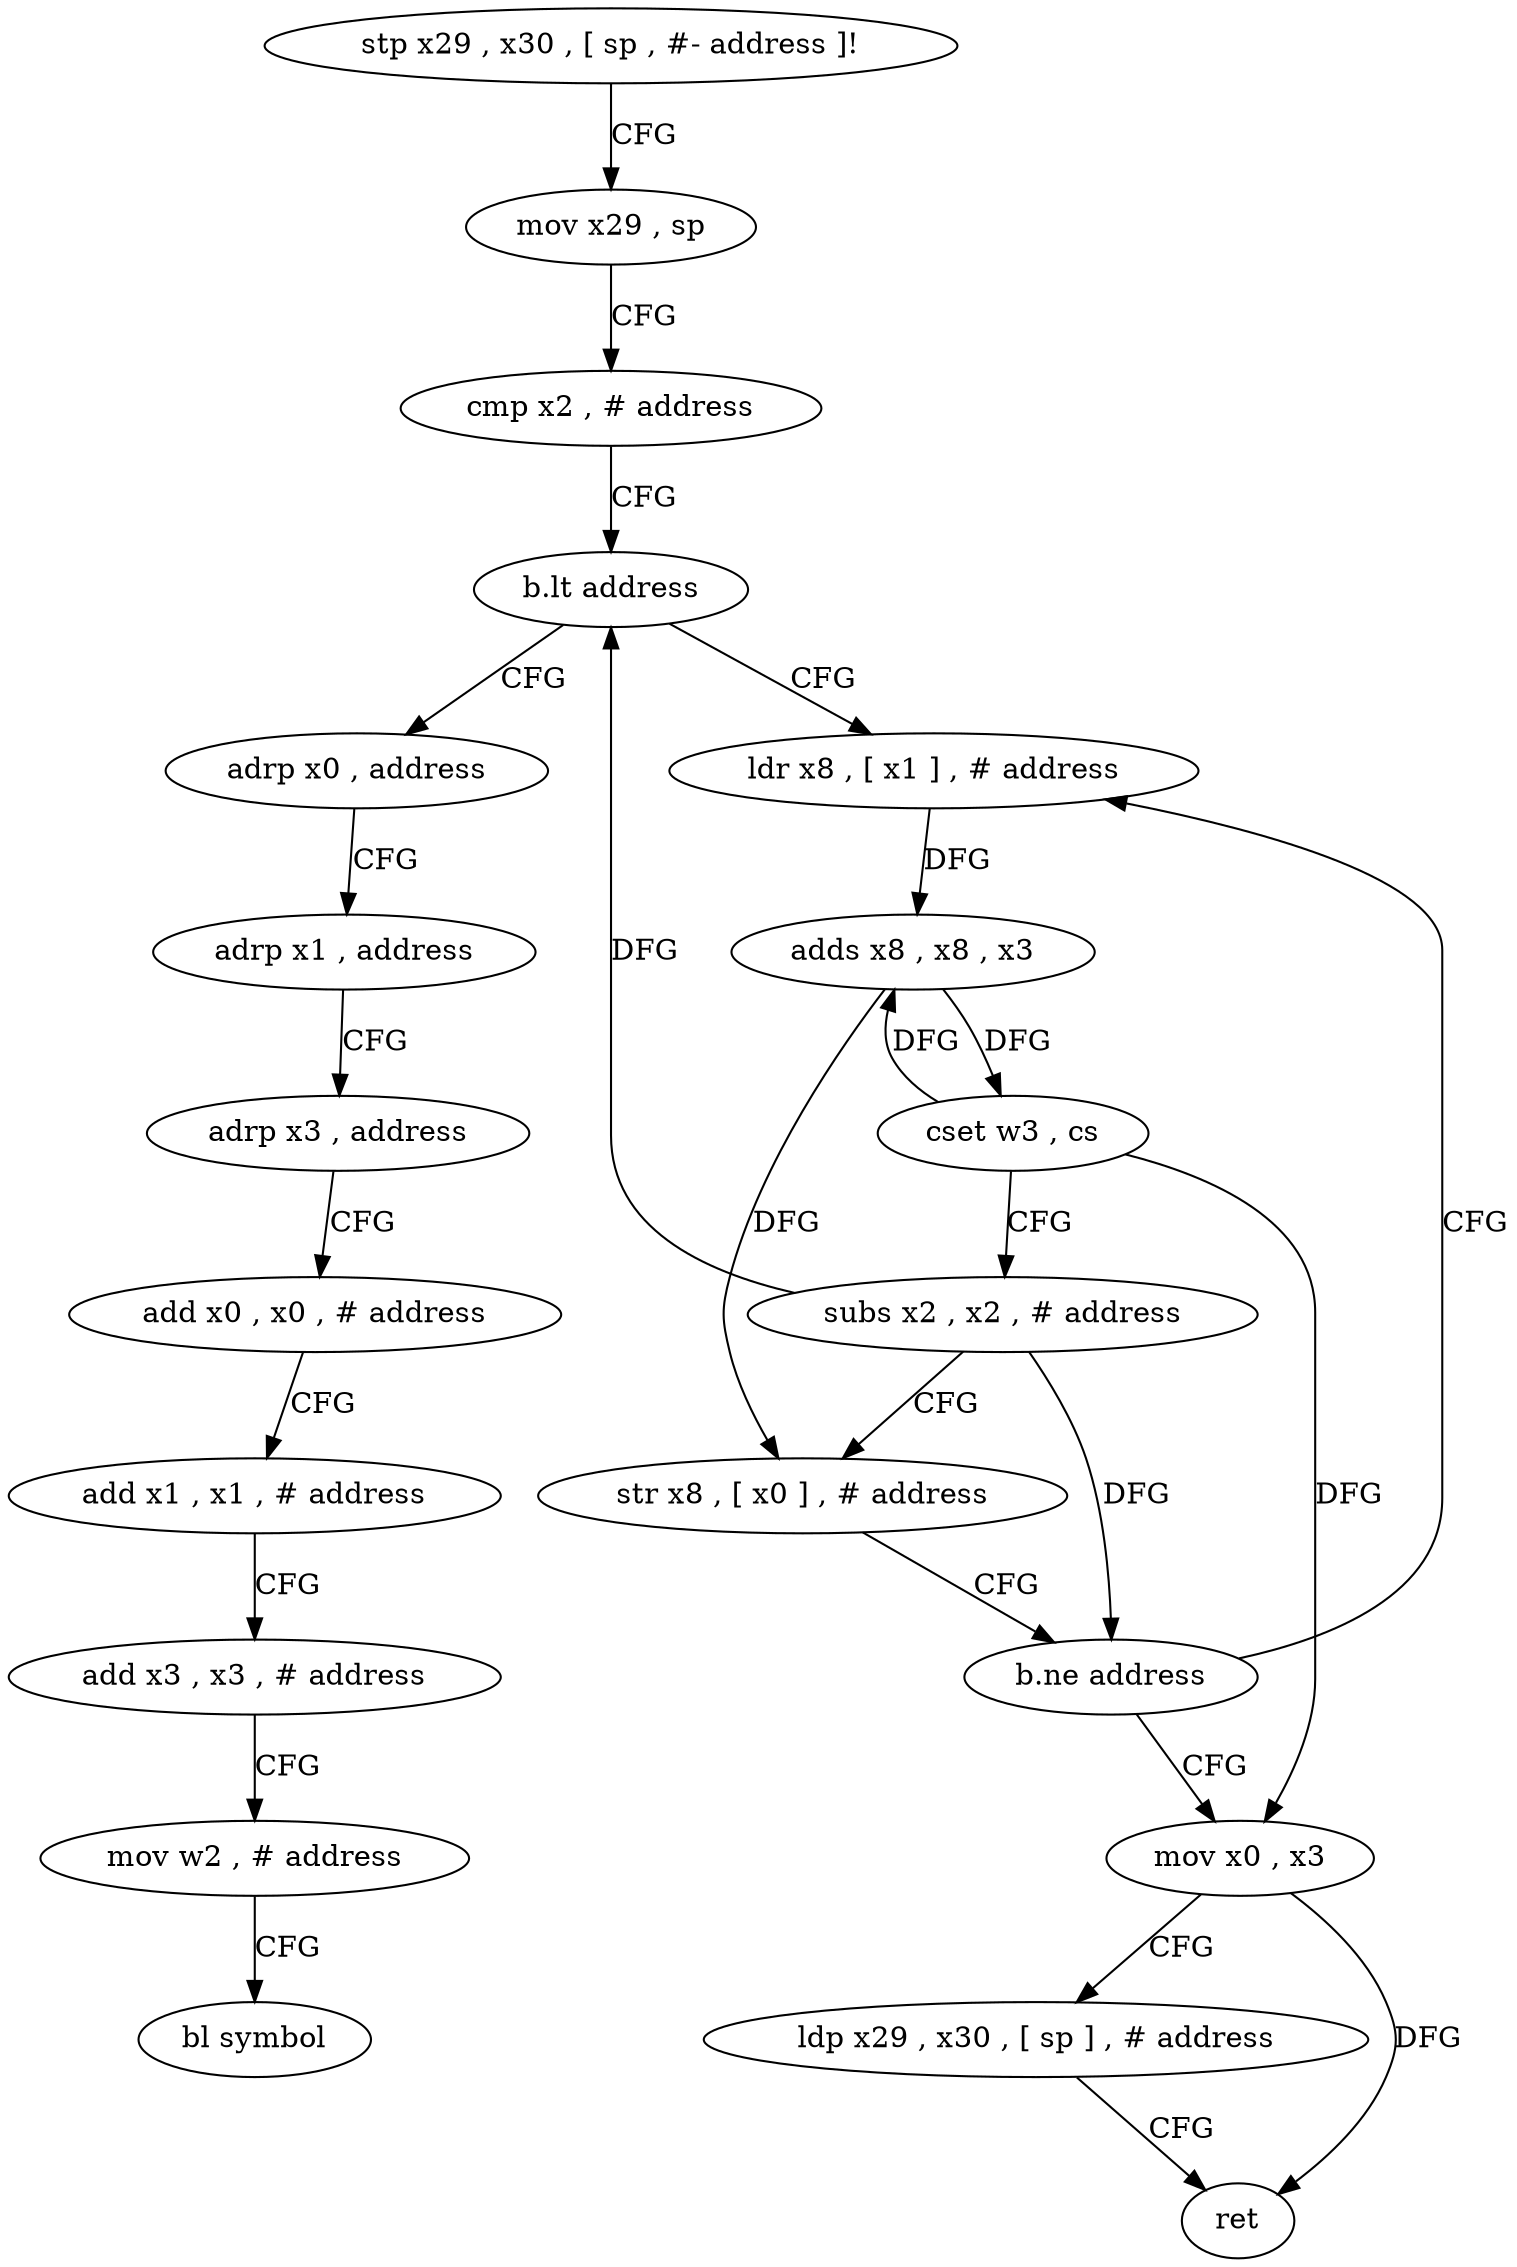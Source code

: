 digraph "func" {
"4220664" [label = "stp x29 , x30 , [ sp , #- address ]!" ]
"4220668" [label = "mov x29 , sp" ]
"4220672" [label = "cmp x2 , # address" ]
"4220676" [label = "b.lt address" ]
"4220716" [label = "adrp x0 , address" ]
"4220680" [label = "ldr x8 , [ x1 ] , # address" ]
"4220720" [label = "adrp x1 , address" ]
"4220724" [label = "adrp x3 , address" ]
"4220728" [label = "add x0 , x0 , # address" ]
"4220732" [label = "add x1 , x1 , # address" ]
"4220736" [label = "add x3 , x3 , # address" ]
"4220740" [label = "mov w2 , # address" ]
"4220744" [label = "bl symbol" ]
"4220684" [label = "adds x8 , x8 , x3" ]
"4220688" [label = "cset w3 , cs" ]
"4220692" [label = "subs x2 , x2 , # address" ]
"4220696" [label = "str x8 , [ x0 ] , # address" ]
"4220700" [label = "b.ne address" ]
"4220704" [label = "mov x0 , x3" ]
"4220708" [label = "ldp x29 , x30 , [ sp ] , # address" ]
"4220712" [label = "ret" ]
"4220664" -> "4220668" [ label = "CFG" ]
"4220668" -> "4220672" [ label = "CFG" ]
"4220672" -> "4220676" [ label = "CFG" ]
"4220676" -> "4220716" [ label = "CFG" ]
"4220676" -> "4220680" [ label = "CFG" ]
"4220716" -> "4220720" [ label = "CFG" ]
"4220680" -> "4220684" [ label = "DFG" ]
"4220720" -> "4220724" [ label = "CFG" ]
"4220724" -> "4220728" [ label = "CFG" ]
"4220728" -> "4220732" [ label = "CFG" ]
"4220732" -> "4220736" [ label = "CFG" ]
"4220736" -> "4220740" [ label = "CFG" ]
"4220740" -> "4220744" [ label = "CFG" ]
"4220684" -> "4220688" [ label = "DFG" ]
"4220684" -> "4220696" [ label = "DFG" ]
"4220688" -> "4220692" [ label = "CFG" ]
"4220688" -> "4220684" [ label = "DFG" ]
"4220688" -> "4220704" [ label = "DFG" ]
"4220692" -> "4220696" [ label = "CFG" ]
"4220692" -> "4220676" [ label = "DFG" ]
"4220692" -> "4220700" [ label = "DFG" ]
"4220696" -> "4220700" [ label = "CFG" ]
"4220700" -> "4220680" [ label = "CFG" ]
"4220700" -> "4220704" [ label = "CFG" ]
"4220704" -> "4220708" [ label = "CFG" ]
"4220704" -> "4220712" [ label = "DFG" ]
"4220708" -> "4220712" [ label = "CFG" ]
}
